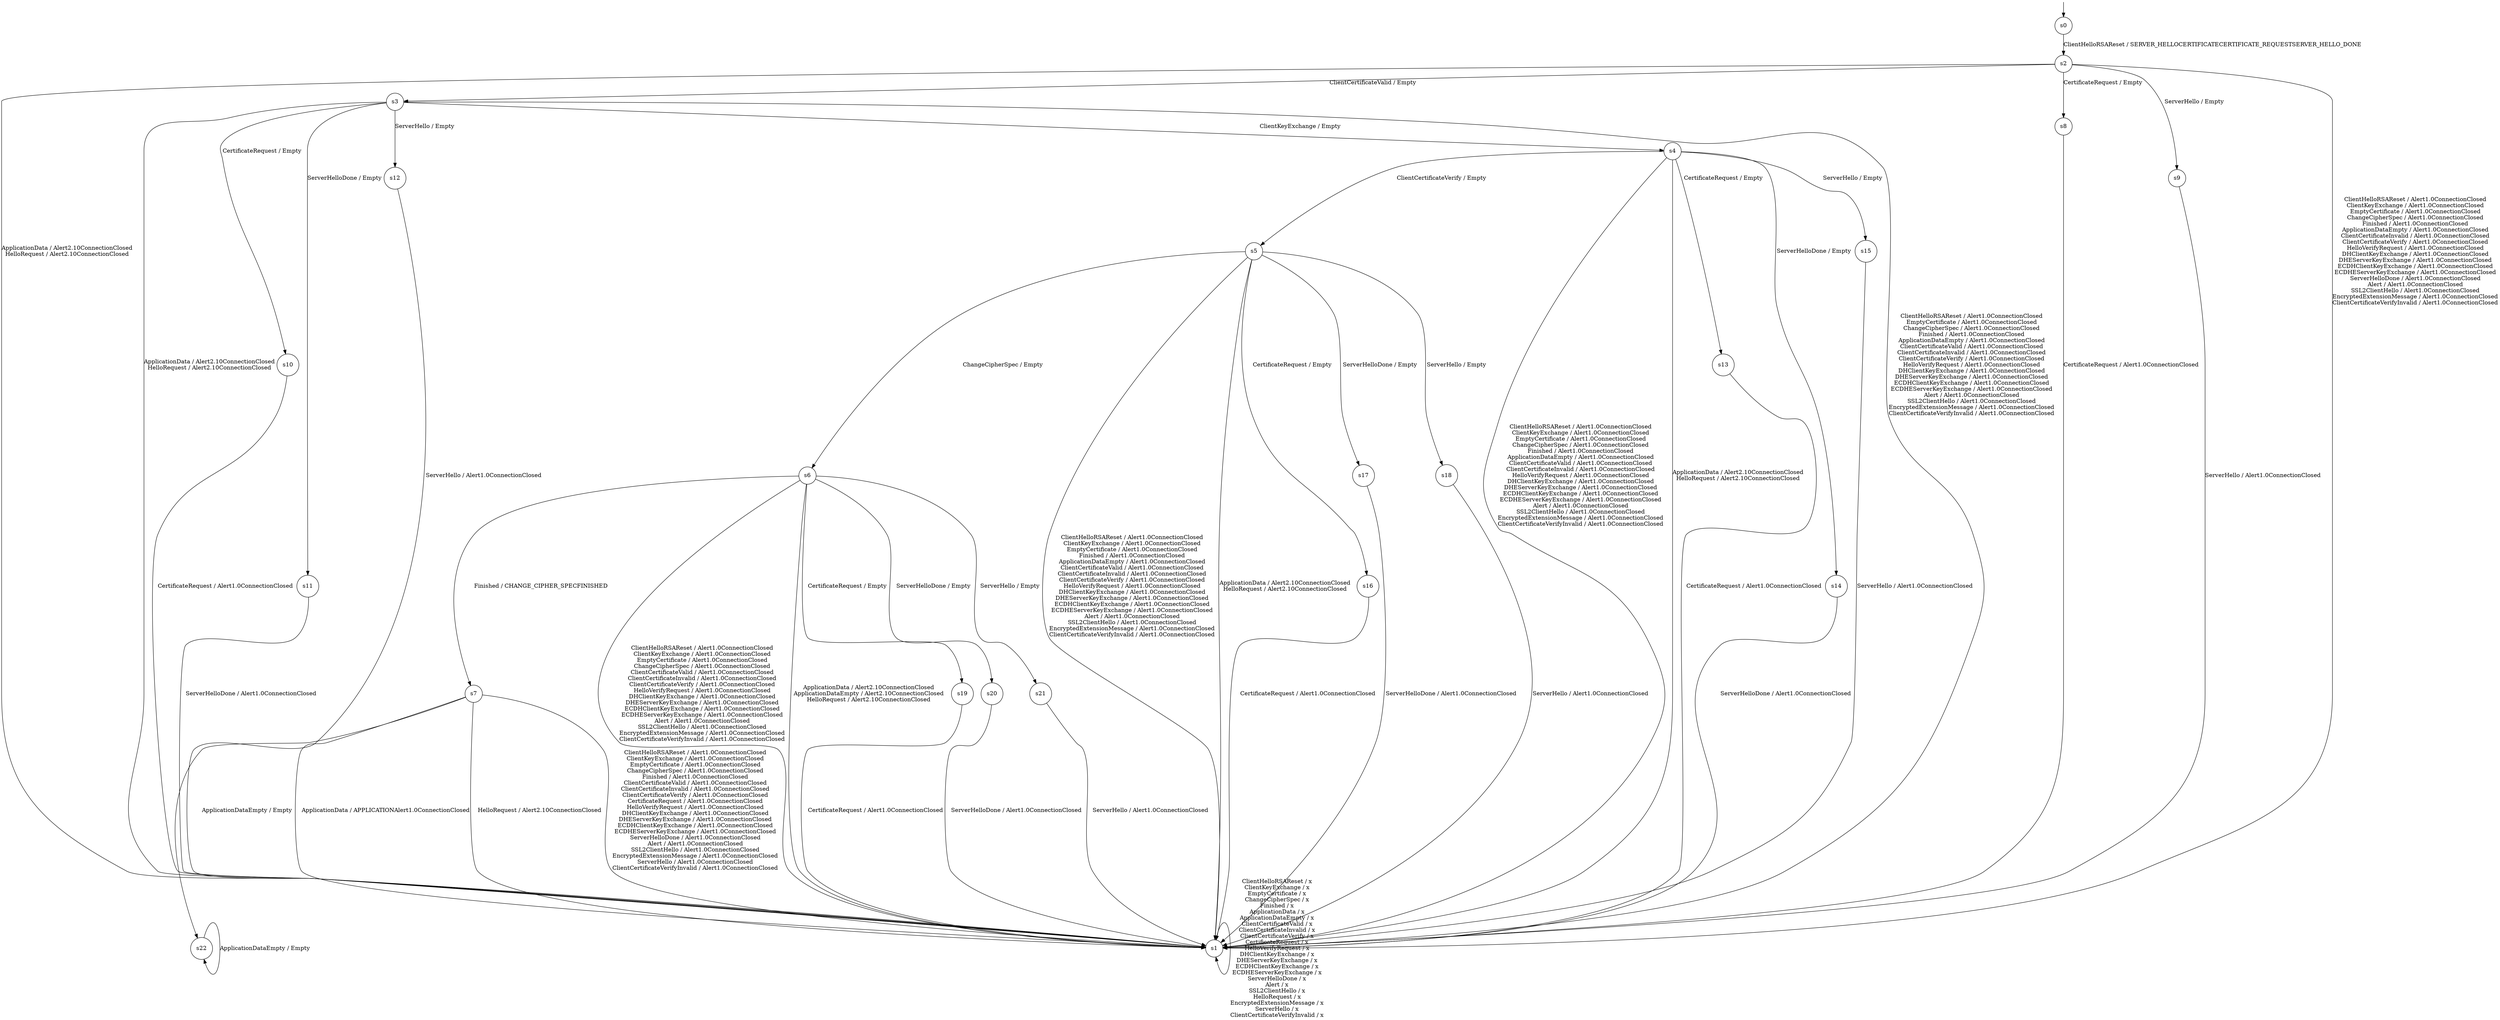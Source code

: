 digraph g {

	s0 [shape="circle" label="s0"];
	s1 [shape="circle" label="s1"];
	s2 [shape="circle" label="s2"];
	s3 [shape="circle" label="s3"];
	s4 [shape="circle" label="s4"];
	s5 [shape="circle" label="s5"];
	s6 [shape="circle" label="s6"];
	s7 [shape="circle" label="s7"];
	s8 [shape="circle" label="s8"];
	s9 [shape="circle" label="s9"];
	s10 [shape="circle" label="s10"];
	s11 [shape="circle" label="s11"];
	s12 [shape="circle" label="s12"];
	s13 [shape="circle" label="s13"];
	s14 [shape="circle" label="s14"];
	s15 [shape="circle" label="s15"];
	s16 [shape="circle" label="s16"];
	s17 [shape="circle" label="s17"];
	s18 [shape="circle" label="s18"];
	s19 [shape="circle" label="s19"];
	s20 [shape="circle" label="s20"];
	s21 [shape="circle" label="s21"];
	s22 [shape="circle" label="s22"];

__start0 [label="" shape="none" width="0" height="0"];
__start0 -> s0;

	s0 -> s2 [label="ClientHelloRSAReset / SERVER_HELLOCERTIFICATECERTIFICATE_REQUESTSERVER_HELLO_DONE\n"];
	s1 -> s1 [label="ClientHelloRSAReset / x\nClientKeyExchange / x\nEmptyCertificate / x\nChangeCipherSpec / x\nFinished / x\nApplicationData / x\nApplicationDataEmpty / x\nClientCertificateValid / x\nClientCertificateInvalid / x\nClientCertificateVerify / x\nCertificateRequest / x\nHelloVerifyRequest / x\nDHClientKeyExchange / x\nDHEServerKeyExchange / x\nECDHClientKeyExchange / x\nECDHEServerKeyExchange / x\nServerHelloDone / x\nAlert / x\nSSL2ClientHello / x\nHelloRequest / x\nEncryptedExtensionMessage / x\nServerHello / x\nClientCertificateVerifyInvalid / x\n"];
	s2 -> s1 [label="ClientHelloRSAReset / Alert1.0ConnectionClosed\nClientKeyExchange / Alert1.0ConnectionClosed\nEmptyCertificate / Alert1.0ConnectionClosed\nChangeCipherSpec / Alert1.0ConnectionClosed\nFinished / Alert1.0ConnectionClosed\nApplicationDataEmpty / Alert1.0ConnectionClosed\nClientCertificateInvalid / Alert1.0ConnectionClosed\nClientCertificateVerify / Alert1.0ConnectionClosed\nHelloVerifyRequest / Alert1.0ConnectionClosed\nDHClientKeyExchange / Alert1.0ConnectionClosed\nDHEServerKeyExchange / Alert1.0ConnectionClosed\nECDHClientKeyExchange / Alert1.0ConnectionClosed\nECDHEServerKeyExchange / Alert1.0ConnectionClosed\nServerHelloDone / Alert1.0ConnectionClosed\nAlert / Alert1.0ConnectionClosed\nSSL2ClientHello / Alert1.0ConnectionClosed\nEncryptedExtensionMessage / Alert1.0ConnectionClosed\nClientCertificateVerifyInvalid / Alert1.0ConnectionClosed\n"];
	s2 -> s1 [label="ApplicationData / Alert2.10ConnectionClosed\nHelloRequest / Alert2.10ConnectionClosed\n"];
	s2 -> s3 [label="ClientCertificateValid / Empty\n"];
	s2 -> s8 [label="CertificateRequest / Empty\n"];
	s2 -> s9 [label="ServerHello / Empty\n"];
	s3 -> s1 [label="ClientHelloRSAReset / Alert1.0ConnectionClosed\nEmptyCertificate / Alert1.0ConnectionClosed\nChangeCipherSpec / Alert1.0ConnectionClosed\nFinished / Alert1.0ConnectionClosed\nApplicationDataEmpty / Alert1.0ConnectionClosed\nClientCertificateValid / Alert1.0ConnectionClosed\nClientCertificateInvalid / Alert1.0ConnectionClosed\nClientCertificateVerify / Alert1.0ConnectionClosed\nHelloVerifyRequest / Alert1.0ConnectionClosed\nDHClientKeyExchange / Alert1.0ConnectionClosed\nDHEServerKeyExchange / Alert1.0ConnectionClosed\nECDHClientKeyExchange / Alert1.0ConnectionClosed\nECDHEServerKeyExchange / Alert1.0ConnectionClosed\nAlert / Alert1.0ConnectionClosed\nSSL2ClientHello / Alert1.0ConnectionClosed\nEncryptedExtensionMessage / Alert1.0ConnectionClosed\nClientCertificateVerifyInvalid / Alert1.0ConnectionClosed\n"];
	s3 -> s4 [label="ClientKeyExchange / Empty\n"];
	s3 -> s1 [label="ApplicationData / Alert2.10ConnectionClosed\nHelloRequest / Alert2.10ConnectionClosed\n"];
	s3 -> s10 [label="CertificateRequest / Empty\n"];
	s3 -> s11 [label="ServerHelloDone / Empty\n"];
	s3 -> s12 [label="ServerHello / Empty\n"];
	s4 -> s1 [label="ClientHelloRSAReset / Alert1.0ConnectionClosed\nClientKeyExchange / Alert1.0ConnectionClosed\nEmptyCertificate / Alert1.0ConnectionClosed\nChangeCipherSpec / Alert1.0ConnectionClosed\nFinished / Alert1.0ConnectionClosed\nApplicationDataEmpty / Alert1.0ConnectionClosed\nClientCertificateValid / Alert1.0ConnectionClosed\nClientCertificateInvalid / Alert1.0ConnectionClosed\nHelloVerifyRequest / Alert1.0ConnectionClosed\nDHClientKeyExchange / Alert1.0ConnectionClosed\nDHEServerKeyExchange / Alert1.0ConnectionClosed\nECDHClientKeyExchange / Alert1.0ConnectionClosed\nECDHEServerKeyExchange / Alert1.0ConnectionClosed\nAlert / Alert1.0ConnectionClosed\nSSL2ClientHello / Alert1.0ConnectionClosed\nEncryptedExtensionMessage / Alert1.0ConnectionClosed\nClientCertificateVerifyInvalid / Alert1.0ConnectionClosed\n"];
	s4 -> s1 [label="ApplicationData / Alert2.10ConnectionClosed\nHelloRequest / Alert2.10ConnectionClosed\n"];
	s4 -> s5 [label="ClientCertificateVerify / Empty\n"];
	s4 -> s13 [label="CertificateRequest / Empty\n"];
	s4 -> s14 [label="ServerHelloDone / Empty\n"];
	s4 -> s15 [label="ServerHello / Empty\n"];
	s5 -> s1 [label="ClientHelloRSAReset / Alert1.0ConnectionClosed\nClientKeyExchange / Alert1.0ConnectionClosed\nEmptyCertificate / Alert1.0ConnectionClosed\nFinished / Alert1.0ConnectionClosed\nApplicationDataEmpty / Alert1.0ConnectionClosed\nClientCertificateValid / Alert1.0ConnectionClosed\nClientCertificateInvalid / Alert1.0ConnectionClosed\nClientCertificateVerify / Alert1.0ConnectionClosed\nHelloVerifyRequest / Alert1.0ConnectionClosed\nDHClientKeyExchange / Alert1.0ConnectionClosed\nDHEServerKeyExchange / Alert1.0ConnectionClosed\nECDHClientKeyExchange / Alert1.0ConnectionClosed\nECDHEServerKeyExchange / Alert1.0ConnectionClosed\nAlert / Alert1.0ConnectionClosed\nSSL2ClientHello / Alert1.0ConnectionClosed\nEncryptedExtensionMessage / Alert1.0ConnectionClosed\nClientCertificateVerifyInvalid / Alert1.0ConnectionClosed\n"];
	s5 -> s6 [label="ChangeCipherSpec / Empty\n"];
	s5 -> s1 [label="ApplicationData / Alert2.10ConnectionClosed\nHelloRequest / Alert2.10ConnectionClosed\n"];
	s5 -> s16 [label="CertificateRequest / Empty\n"];
	s5 -> s17 [label="ServerHelloDone / Empty\n"];
	s5 -> s18 [label="ServerHello / Empty\n"];
	s6 -> s1 [label="ClientHelloRSAReset / Alert1.0ConnectionClosed\nClientKeyExchange / Alert1.0ConnectionClosed\nEmptyCertificate / Alert1.0ConnectionClosed\nChangeCipherSpec / Alert1.0ConnectionClosed\nClientCertificateValid / Alert1.0ConnectionClosed\nClientCertificateInvalid / Alert1.0ConnectionClosed\nClientCertificateVerify / Alert1.0ConnectionClosed\nHelloVerifyRequest / Alert1.0ConnectionClosed\nDHClientKeyExchange / Alert1.0ConnectionClosed\nDHEServerKeyExchange / Alert1.0ConnectionClosed\nECDHClientKeyExchange / Alert1.0ConnectionClosed\nECDHEServerKeyExchange / Alert1.0ConnectionClosed\nAlert / Alert1.0ConnectionClosed\nSSL2ClientHello / Alert1.0ConnectionClosed\nEncryptedExtensionMessage / Alert1.0ConnectionClosed\nClientCertificateVerifyInvalid / Alert1.0ConnectionClosed\n"];
	s6 -> s7 [label="Finished / CHANGE_CIPHER_SPECFINISHED\n"];
	s6 -> s1 [label="ApplicationData / Alert2.10ConnectionClosed\nApplicationDataEmpty / Alert2.10ConnectionClosed\nHelloRequest / Alert2.10ConnectionClosed\n"];
	s6 -> s19 [label="CertificateRequest / Empty\n"];
	s6 -> s20 [label="ServerHelloDone / Empty\n"];
	s6 -> s21 [label="ServerHello / Empty\n"];
	s7 -> s1 [label="ClientHelloRSAReset / Alert1.0ConnectionClosed\nClientKeyExchange / Alert1.0ConnectionClosed\nEmptyCertificate / Alert1.0ConnectionClosed\nChangeCipherSpec / Alert1.0ConnectionClosed\nFinished / Alert1.0ConnectionClosed\nClientCertificateValid / Alert1.0ConnectionClosed\nClientCertificateInvalid / Alert1.0ConnectionClosed\nClientCertificateVerify / Alert1.0ConnectionClosed\nCertificateRequest / Alert1.0ConnectionClosed\nHelloVerifyRequest / Alert1.0ConnectionClosed\nDHClientKeyExchange / Alert1.0ConnectionClosed\nDHEServerKeyExchange / Alert1.0ConnectionClosed\nECDHClientKeyExchange / Alert1.0ConnectionClosed\nECDHEServerKeyExchange / Alert1.0ConnectionClosed\nServerHelloDone / Alert1.0ConnectionClosed\nAlert / Alert1.0ConnectionClosed\nSSL2ClientHello / Alert1.0ConnectionClosed\nEncryptedExtensionMessage / Alert1.0ConnectionClosed\nServerHello / Alert1.0ConnectionClosed\nClientCertificateVerifyInvalid / Alert1.0ConnectionClosed\n"];
	s7 -> s1 [label="ApplicationData / APPLICATIONAlert1.0ConnectionClosed\n"];
	s7 -> s22 [label="ApplicationDataEmpty / Empty\n"];
	s7 -> s1 [label="HelloRequest / Alert2.10ConnectionClosed\n"];
	s8 -> s1 [label="CertificateRequest / Alert1.0ConnectionClosed\n"];
	s9 -> s1 [label="ServerHello / Alert1.0ConnectionClosed\n"];
	s10 -> s1 [label="CertificateRequest / Alert1.0ConnectionClosed\n"];
	s11 -> s1 [label="ServerHelloDone / Alert1.0ConnectionClosed\n"];
	s12 -> s1 [label="ServerHello / Alert1.0ConnectionClosed\n"];
	s13 -> s1 [label="CertificateRequest / Alert1.0ConnectionClosed\n"];
	s14 -> s1 [label="ServerHelloDone / Alert1.0ConnectionClosed\n"];
	s15 -> s1 [label="ServerHello / Alert1.0ConnectionClosed\n"];
	s16 -> s1 [label="CertificateRequest / Alert1.0ConnectionClosed\n"];
	s17 -> s1 [label="ServerHelloDone / Alert1.0ConnectionClosed\n"];
	s18 -> s1 [label="ServerHello / Alert1.0ConnectionClosed\n"];
	s19 -> s1 [label="CertificateRequest / Alert1.0ConnectionClosed\n"];
	s20 -> s1 [label="ServerHelloDone / Alert1.0ConnectionClosed\n"];
	s21 -> s1 [label="ServerHello / Alert1.0ConnectionClosed\n"];
	s22 -> s22 [label="ApplicationDataEmpty / Empty\n"];
}